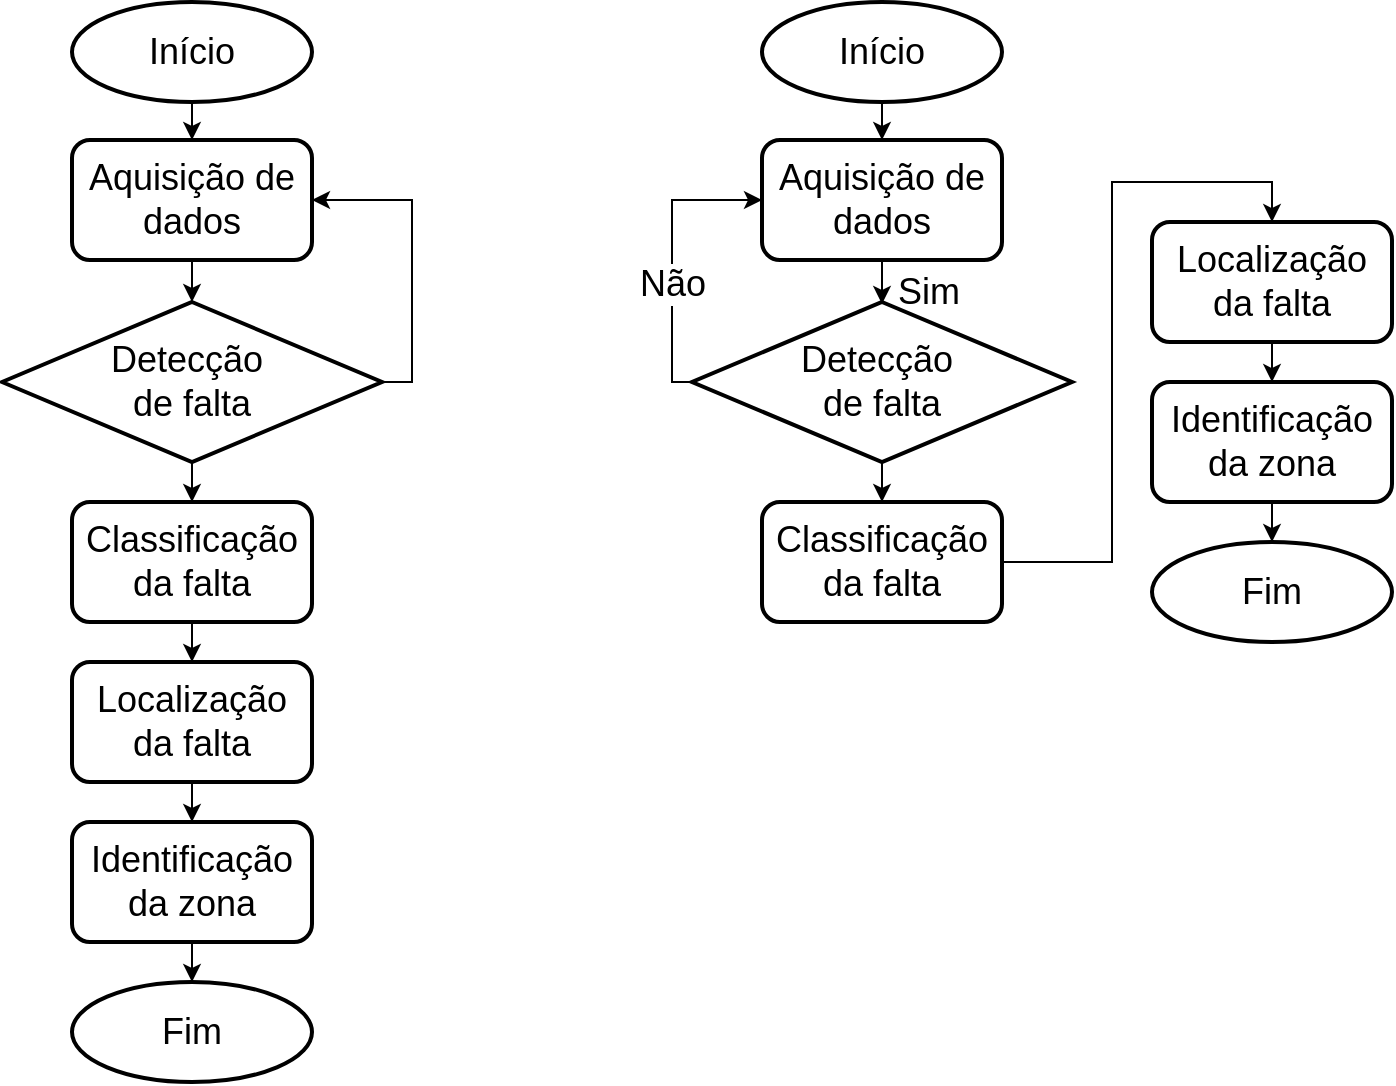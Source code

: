 <mxfile version="24.7.14">
  <diagram name="Página-1" id="QsBlmo5zc3FLVjuJQzoX">
    <mxGraphModel dx="1391" dy="771" grid="1" gridSize="10" guides="1" tooltips="1" connect="1" arrows="1" fold="1" page="1" pageScale="1" pageWidth="827" pageHeight="1169" math="0" shadow="0">
      <root>
        <mxCell id="0" />
        <mxCell id="1" parent="0" />
        <mxCell id="IFKSleBwM63tv5aVSCFu-8" value="" style="edgeStyle=orthogonalEdgeStyle;rounded=0;orthogonalLoop=1;jettySize=auto;html=1;" edge="1" parent="1" source="IFKSleBwM63tv5aVSCFu-1" target="IFKSleBwM63tv5aVSCFu-2">
          <mxGeometry relative="1" as="geometry" />
        </mxCell>
        <mxCell id="IFKSleBwM63tv5aVSCFu-1" value="&lt;font style=&quot;font-size: 18px;&quot;&gt;Início&lt;/font&gt;" style="ellipse;whiteSpace=wrap;html=1;strokeWidth=2;" vertex="1" parent="1">
          <mxGeometry x="130" y="40" width="120" height="50" as="geometry" />
        </mxCell>
        <mxCell id="IFKSleBwM63tv5aVSCFu-9" value="" style="edgeStyle=orthogonalEdgeStyle;rounded=0;orthogonalLoop=1;jettySize=auto;html=1;" edge="1" parent="1" source="IFKSleBwM63tv5aVSCFu-2" target="IFKSleBwM63tv5aVSCFu-3">
          <mxGeometry relative="1" as="geometry" />
        </mxCell>
        <mxCell id="IFKSleBwM63tv5aVSCFu-2" value="&lt;font style=&quot;font-size: 18px;&quot;&gt;Aquisição de dados&lt;/font&gt;" style="rounded=1;whiteSpace=wrap;html=1;strokeWidth=2;" vertex="1" parent="1">
          <mxGeometry x="130" y="109" width="120" height="60" as="geometry" />
        </mxCell>
        <mxCell id="IFKSleBwM63tv5aVSCFu-11" value="" style="edgeStyle=orthogonalEdgeStyle;rounded=0;orthogonalLoop=1;jettySize=auto;html=1;" edge="1" parent="1" source="IFKSleBwM63tv5aVSCFu-3" target="IFKSleBwM63tv5aVSCFu-4">
          <mxGeometry relative="1" as="geometry" />
        </mxCell>
        <mxCell id="IFKSleBwM63tv5aVSCFu-18" style="edgeStyle=orthogonalEdgeStyle;rounded=0;orthogonalLoop=1;jettySize=auto;html=1;entryX=1;entryY=0.5;entryDx=0;entryDy=0;" edge="1" parent="1" source="IFKSleBwM63tv5aVSCFu-3" target="IFKSleBwM63tv5aVSCFu-2">
          <mxGeometry relative="1" as="geometry">
            <mxPoint x="330" y="220" as="targetPoint" />
            <Array as="points">
              <mxPoint x="300" y="230" />
              <mxPoint x="300" y="139" />
            </Array>
          </mxGeometry>
        </mxCell>
        <mxCell id="IFKSleBwM63tv5aVSCFu-3" value="&lt;font style=&quot;font-size: 18px;&quot;&gt;Detecção&amp;nbsp;&lt;/font&gt;&lt;div&gt;&lt;font style=&quot;font-size: 18px;&quot;&gt;de falta&lt;/font&gt;&lt;/div&gt;" style="rhombus;whiteSpace=wrap;html=1;strokeWidth=2;" vertex="1" parent="1">
          <mxGeometry x="95" y="190" width="190" height="80" as="geometry" />
        </mxCell>
        <mxCell id="IFKSleBwM63tv5aVSCFu-13" value="" style="edgeStyle=orthogonalEdgeStyle;rounded=0;orthogonalLoop=1;jettySize=auto;html=1;" edge="1" parent="1" source="IFKSleBwM63tv5aVSCFu-4" target="IFKSleBwM63tv5aVSCFu-5">
          <mxGeometry relative="1" as="geometry" />
        </mxCell>
        <mxCell id="IFKSleBwM63tv5aVSCFu-4" value="&lt;font style=&quot;font-size: 18px;&quot;&gt;Classificação da falta&lt;/font&gt;" style="rounded=1;whiteSpace=wrap;html=1;strokeWidth=2;" vertex="1" parent="1">
          <mxGeometry x="130" y="290" width="120" height="60" as="geometry" />
        </mxCell>
        <mxCell id="IFKSleBwM63tv5aVSCFu-14" value="" style="edgeStyle=orthogonalEdgeStyle;rounded=0;orthogonalLoop=1;jettySize=auto;html=1;" edge="1" parent="1" source="IFKSleBwM63tv5aVSCFu-5" target="IFKSleBwM63tv5aVSCFu-6">
          <mxGeometry relative="1" as="geometry" />
        </mxCell>
        <mxCell id="IFKSleBwM63tv5aVSCFu-5" value="&lt;font style=&quot;font-size: 18px;&quot;&gt;Localização da falta&lt;/font&gt;" style="rounded=1;whiteSpace=wrap;html=1;strokeWidth=2;" vertex="1" parent="1">
          <mxGeometry x="130" y="370" width="120" height="60" as="geometry" />
        </mxCell>
        <mxCell id="IFKSleBwM63tv5aVSCFu-15" value="" style="edgeStyle=orthogonalEdgeStyle;rounded=0;orthogonalLoop=1;jettySize=auto;html=1;" edge="1" parent="1" source="IFKSleBwM63tv5aVSCFu-6" target="IFKSleBwM63tv5aVSCFu-7">
          <mxGeometry relative="1" as="geometry" />
        </mxCell>
        <mxCell id="IFKSleBwM63tv5aVSCFu-6" value="&lt;font style=&quot;font-size: 18px;&quot;&gt;Identificação da zona&lt;/font&gt;" style="rounded=1;whiteSpace=wrap;html=1;strokeWidth=2;" vertex="1" parent="1">
          <mxGeometry x="130" y="450" width="120" height="60" as="geometry" />
        </mxCell>
        <mxCell id="IFKSleBwM63tv5aVSCFu-7" value="&lt;span style=&quot;font-size: 18px;&quot;&gt;Fim&lt;/span&gt;" style="ellipse;whiteSpace=wrap;html=1;strokeWidth=2;" vertex="1" parent="1">
          <mxGeometry x="130" y="530" width="120" height="50" as="geometry" />
        </mxCell>
        <mxCell id="IFKSleBwM63tv5aVSCFu-33" value="" style="edgeStyle=orthogonalEdgeStyle;rounded=0;orthogonalLoop=1;jettySize=auto;html=1;" edge="1" parent="1" source="IFKSleBwM63tv5aVSCFu-34" target="IFKSleBwM63tv5aVSCFu-36">
          <mxGeometry relative="1" as="geometry" />
        </mxCell>
        <mxCell id="IFKSleBwM63tv5aVSCFu-34" value="&lt;font style=&quot;font-size: 18px;&quot;&gt;Início&lt;/font&gt;" style="ellipse;whiteSpace=wrap;html=1;strokeWidth=2;" vertex="1" parent="1">
          <mxGeometry x="475" y="40" width="120" height="50" as="geometry" />
        </mxCell>
        <mxCell id="IFKSleBwM63tv5aVSCFu-35" value="" style="edgeStyle=orthogonalEdgeStyle;rounded=0;orthogonalLoop=1;jettySize=auto;html=1;" edge="1" parent="1">
          <mxGeometry relative="1" as="geometry">
            <mxPoint x="535.0" y="170" as="sourcePoint" />
            <mxPoint x="535.0" y="191.0" as="targetPoint" />
          </mxGeometry>
        </mxCell>
        <mxCell id="IFKSleBwM63tv5aVSCFu-60" value="&lt;font style=&quot;font-size: 18px;&quot;&gt;Sim&lt;/font&gt;" style="edgeLabel;html=1;align=center;verticalAlign=middle;resizable=0;points=[];" vertex="1" connectable="0" parent="IFKSleBwM63tv5aVSCFu-35">
          <mxGeometry x="0.083" y="-1" relative="1" as="geometry">
            <mxPoint x="24" y="3" as="offset" />
          </mxGeometry>
        </mxCell>
        <mxCell id="IFKSleBwM63tv5aVSCFu-36" value="&lt;font style=&quot;font-size: 18px;&quot;&gt;Aquisição de dados&lt;/font&gt;" style="rounded=1;whiteSpace=wrap;html=1;strokeWidth=2;" vertex="1" parent="1">
          <mxGeometry x="475" y="109" width="120" height="60" as="geometry" />
        </mxCell>
        <mxCell id="IFKSleBwM63tv5aVSCFu-55" value="" style="edgeStyle=orthogonalEdgeStyle;rounded=0;orthogonalLoop=1;jettySize=auto;html=1;" edge="1" parent="1" source="IFKSleBwM63tv5aVSCFu-39" target="IFKSleBwM63tv5aVSCFu-48">
          <mxGeometry relative="1" as="geometry" />
        </mxCell>
        <mxCell id="IFKSleBwM63tv5aVSCFu-58" style="edgeStyle=orthogonalEdgeStyle;rounded=0;orthogonalLoop=1;jettySize=auto;html=1;entryX=0;entryY=0.5;entryDx=0;entryDy=0;" edge="1" parent="1" source="IFKSleBwM63tv5aVSCFu-39" target="IFKSleBwM63tv5aVSCFu-36">
          <mxGeometry relative="1" as="geometry">
            <Array as="points">
              <mxPoint x="430" y="230" />
              <mxPoint x="430" y="139" />
            </Array>
          </mxGeometry>
        </mxCell>
        <mxCell id="IFKSleBwM63tv5aVSCFu-59" value="&lt;font style=&quot;font-size: 18px;&quot;&gt;Não&lt;/font&gt;" style="edgeLabel;html=1;align=center;verticalAlign=middle;resizable=0;points=[];" vertex="1" connectable="0" parent="IFKSleBwM63tv5aVSCFu-58">
          <mxGeometry x="-0.189" relative="1" as="geometry">
            <mxPoint as="offset" />
          </mxGeometry>
        </mxCell>
        <mxCell id="IFKSleBwM63tv5aVSCFu-39" value="&lt;font style=&quot;font-size: 18px;&quot;&gt;Detecção&amp;nbsp;&lt;/font&gt;&lt;div&gt;&lt;font style=&quot;font-size: 18px;&quot;&gt;de falta&lt;/font&gt;&lt;/div&gt;" style="rhombus;whiteSpace=wrap;html=1;strokeWidth=2;" vertex="1" parent="1">
          <mxGeometry x="440" y="190" width="190" height="80" as="geometry" />
        </mxCell>
        <mxCell id="IFKSleBwM63tv5aVSCFu-47" value="" style="edgeStyle=orthogonalEdgeStyle;rounded=0;orthogonalLoop=1;jettySize=auto;html=1;entryX=0.5;entryY=0;entryDx=0;entryDy=0;" edge="1" parent="1" source="IFKSleBwM63tv5aVSCFu-48" target="IFKSleBwM63tv5aVSCFu-50">
          <mxGeometry relative="1" as="geometry">
            <mxPoint x="535.0" y="370" as="targetPoint" />
            <Array as="points">
              <mxPoint x="650" y="320" />
              <mxPoint x="650" y="130" />
              <mxPoint x="730" y="130" />
            </Array>
          </mxGeometry>
        </mxCell>
        <mxCell id="IFKSleBwM63tv5aVSCFu-48" value="&lt;font style=&quot;font-size: 18px;&quot;&gt;Classificação da falta&lt;/font&gt;" style="rounded=1;whiteSpace=wrap;html=1;strokeWidth=2;" vertex="1" parent="1">
          <mxGeometry x="475" y="290" width="120" height="60" as="geometry" />
        </mxCell>
        <mxCell id="IFKSleBwM63tv5aVSCFu-49" value="" style="edgeStyle=orthogonalEdgeStyle;rounded=0;orthogonalLoop=1;jettySize=auto;html=1;" edge="1" parent="1" source="IFKSleBwM63tv5aVSCFu-50" target="IFKSleBwM63tv5aVSCFu-52">
          <mxGeometry relative="1" as="geometry" />
        </mxCell>
        <mxCell id="IFKSleBwM63tv5aVSCFu-50" value="&lt;font style=&quot;font-size: 18px;&quot;&gt;Localização da falta&lt;/font&gt;" style="rounded=1;whiteSpace=wrap;html=1;strokeWidth=2;" vertex="1" parent="1">
          <mxGeometry x="670" y="150" width="120" height="60" as="geometry" />
        </mxCell>
        <mxCell id="IFKSleBwM63tv5aVSCFu-51" value="" style="edgeStyle=orthogonalEdgeStyle;rounded=0;orthogonalLoop=1;jettySize=auto;html=1;" edge="1" parent="1" source="IFKSleBwM63tv5aVSCFu-52" target="IFKSleBwM63tv5aVSCFu-53">
          <mxGeometry relative="1" as="geometry" />
        </mxCell>
        <mxCell id="IFKSleBwM63tv5aVSCFu-52" value="&lt;font style=&quot;font-size: 18px;&quot;&gt;Identificação da zona&lt;/font&gt;" style="rounded=1;whiteSpace=wrap;html=1;strokeWidth=2;" vertex="1" parent="1">
          <mxGeometry x="670" y="230" width="120" height="60" as="geometry" />
        </mxCell>
        <mxCell id="IFKSleBwM63tv5aVSCFu-53" value="&lt;span style=&quot;font-size: 18px;&quot;&gt;Fim&lt;/span&gt;" style="ellipse;whiteSpace=wrap;html=1;strokeWidth=2;" vertex="1" parent="1">
          <mxGeometry x="670" y="310" width="120" height="50" as="geometry" />
        </mxCell>
      </root>
    </mxGraphModel>
  </diagram>
</mxfile>
